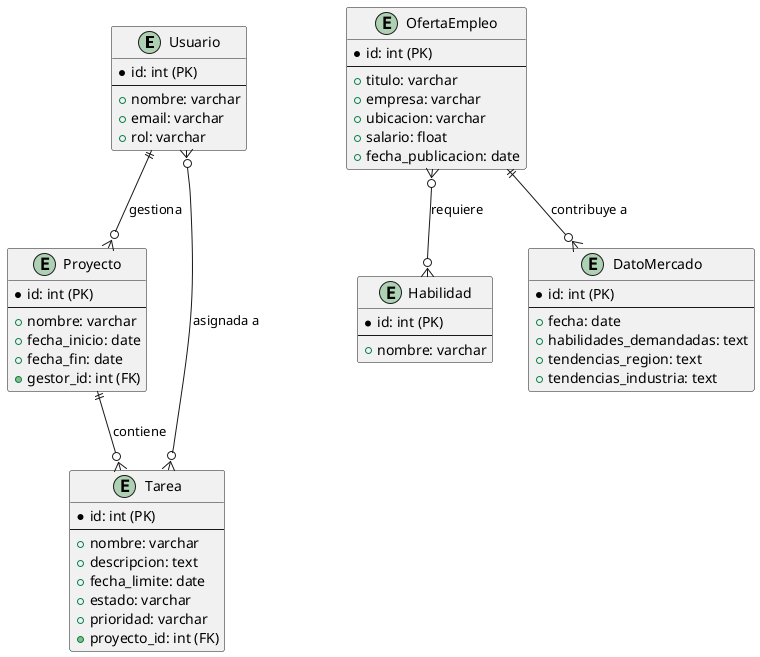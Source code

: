 @startuml
entity "Usuario" {
  * id: int (PK)
  --
  + nombre: varchar
  + email: varchar
  + rol: varchar
}

entity "Proyecto" {
  * id: int (PK)
  --
  + nombre: varchar
  + fecha_inicio: date
  + fecha_fin: date
  + gestor_id: int (FK)
}

entity "Tarea" {
  * id: int (PK)
  --
  + nombre: varchar
  + descripcion: text
  + fecha_limite: date
  + estado: varchar
  + prioridad: varchar
  + proyecto_id: int (FK)
}

entity "Habilidad" {
  * id: int (PK)
  --
  + nombre: varchar
}

entity "OfertaEmpleo" {
  * id: int (PK)
  --
  + titulo: varchar
  + empresa: varchar
  + ubicacion: varchar
  + salario: float
  + fecha_publicacion: date
}

entity "DatoMercado" {
  * id: int (PK)
  --
  + fecha: date
  + habilidades_demandadas: text
  + tendencias_region: text
  + tendencias_industria: text
}

Usuario ||--o{ Proyecto : gestiona
Proyecto ||--o{ Tarea : contiene
Tarea }o--o{ Usuario : asignada a
OfertaEmpleo }o--o{ Habilidad : requiere
OfertaEmpleo ||--o{ DatoMercado : contribuye a

@enduml